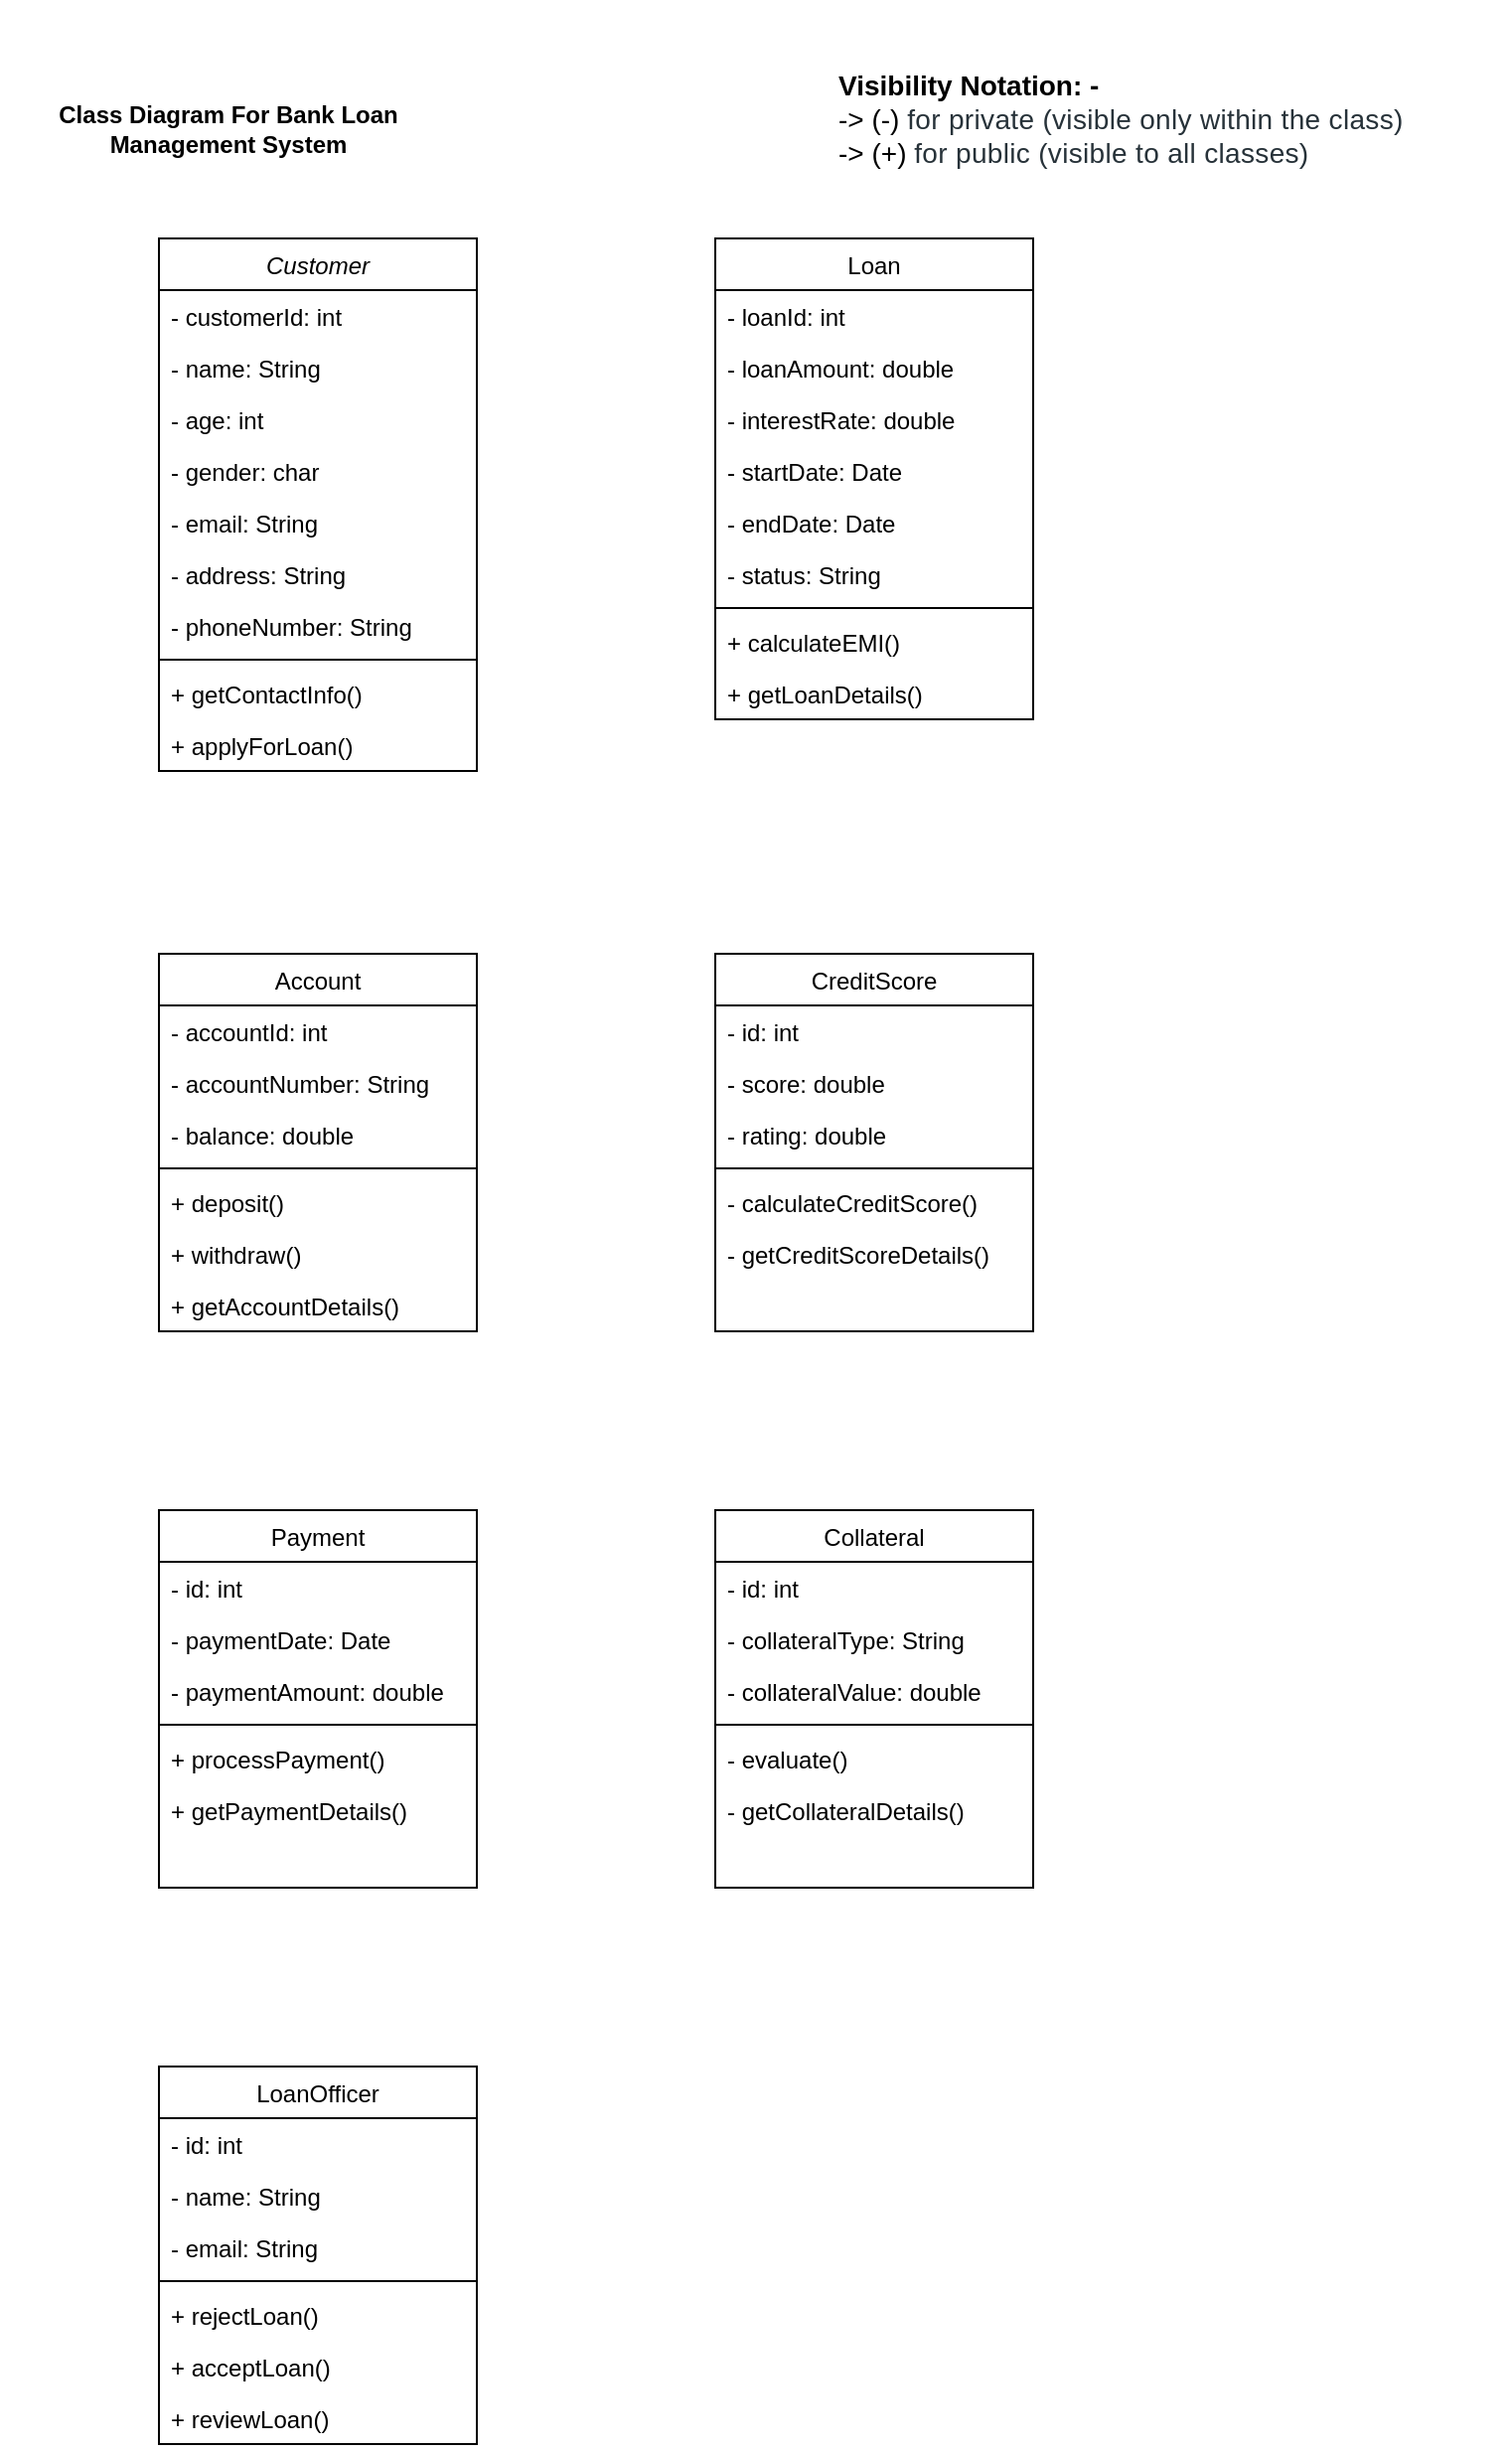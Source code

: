 <mxfile version="28.1.0">
  <diagram id="C5RBs43oDa-KdzZeNtuy" name="Page-1">
    <mxGraphModel dx="786" dy="497" grid="1" gridSize="10" guides="1" tooltips="1" connect="1" arrows="1" fold="1" page="1" pageScale="1" pageWidth="827" pageHeight="1169" math="0" shadow="0">
      <root>
        <mxCell id="WIyWlLk6GJQsqaUBKTNV-0" />
        <mxCell id="WIyWlLk6GJQsqaUBKTNV-1" parent="WIyWlLk6GJQsqaUBKTNV-0" />
        <mxCell id="zkfFHV4jXpPFQw0GAbJ--0" value="Customer" style="swimlane;fontStyle=2;align=center;verticalAlign=top;childLayout=stackLayout;horizontal=1;startSize=26;horizontalStack=0;resizeParent=1;resizeLast=0;collapsible=1;marginBottom=0;rounded=0;shadow=0;strokeWidth=1;" parent="WIyWlLk6GJQsqaUBKTNV-1" vertex="1">
          <mxGeometry x="120" y="120" width="160" height="268" as="geometry">
            <mxRectangle x="230" y="140" width="160" height="26" as="alternateBounds" />
          </mxGeometry>
        </mxCell>
        <mxCell id="zkfFHV4jXpPFQw0GAbJ--1" value="- customerId: int" style="text;align=left;verticalAlign=top;spacingLeft=4;spacingRight=4;overflow=hidden;rotatable=0;points=[[0,0.5],[1,0.5]];portConstraint=eastwest;" parent="zkfFHV4jXpPFQw0GAbJ--0" vertex="1">
          <mxGeometry y="26" width="160" height="26" as="geometry" />
        </mxCell>
        <mxCell id="zkfFHV4jXpPFQw0GAbJ--2" value="- name: String" style="text;align=left;verticalAlign=top;spacingLeft=4;spacingRight=4;overflow=hidden;rotatable=0;points=[[0,0.5],[1,0.5]];portConstraint=eastwest;rounded=0;shadow=0;html=0;" parent="zkfFHV4jXpPFQw0GAbJ--0" vertex="1">
          <mxGeometry y="52" width="160" height="26" as="geometry" />
        </mxCell>
        <mxCell id="zkfFHV4jXpPFQw0GAbJ--3" value="- age: int" style="text;align=left;verticalAlign=top;spacingLeft=4;spacingRight=4;overflow=hidden;rotatable=0;points=[[0,0.5],[1,0.5]];portConstraint=eastwest;rounded=0;shadow=0;html=0;" parent="zkfFHV4jXpPFQw0GAbJ--0" vertex="1">
          <mxGeometry y="78" width="160" height="26" as="geometry" />
        </mxCell>
        <mxCell id="lC6klATsGp7tOS79RIbG-0" value="- gender: char" style="text;align=left;verticalAlign=top;spacingLeft=4;spacingRight=4;overflow=hidden;rotatable=0;points=[[0,0.5],[1,0.5]];portConstraint=eastwest;rounded=0;shadow=0;html=0;" parent="zkfFHV4jXpPFQw0GAbJ--0" vertex="1">
          <mxGeometry y="104" width="160" height="26" as="geometry" />
        </mxCell>
        <mxCell id="lC6klATsGp7tOS79RIbG-1" value="- email: String" style="text;align=left;verticalAlign=top;spacingLeft=4;spacingRight=4;overflow=hidden;rotatable=0;points=[[0,0.5],[1,0.5]];portConstraint=eastwest;rounded=0;shadow=0;html=0;" parent="zkfFHV4jXpPFQw0GAbJ--0" vertex="1">
          <mxGeometry y="130" width="160" height="26" as="geometry" />
        </mxCell>
        <mxCell id="lC6klATsGp7tOS79RIbG-2" value="- address: String" style="text;align=left;verticalAlign=top;spacingLeft=4;spacingRight=4;overflow=hidden;rotatable=0;points=[[0,0.5],[1,0.5]];portConstraint=eastwest;rounded=0;shadow=0;html=0;" parent="zkfFHV4jXpPFQw0GAbJ--0" vertex="1">
          <mxGeometry y="156" width="160" height="26" as="geometry" />
        </mxCell>
        <mxCell id="lC6klATsGp7tOS79RIbG-3" value="- phoneNumber: String" style="text;align=left;verticalAlign=top;spacingLeft=4;spacingRight=4;overflow=hidden;rotatable=0;points=[[0,0.5],[1,0.5]];portConstraint=eastwest;rounded=0;shadow=0;html=0;" parent="zkfFHV4jXpPFQw0GAbJ--0" vertex="1">
          <mxGeometry y="182" width="160" height="26" as="geometry" />
        </mxCell>
        <mxCell id="zkfFHV4jXpPFQw0GAbJ--4" value="" style="line;html=1;strokeWidth=1;align=left;verticalAlign=middle;spacingTop=-1;spacingLeft=3;spacingRight=3;rotatable=0;labelPosition=right;points=[];portConstraint=eastwest;" parent="zkfFHV4jXpPFQw0GAbJ--0" vertex="1">
          <mxGeometry y="208" width="160" height="8" as="geometry" />
        </mxCell>
        <mxCell id="zkfFHV4jXpPFQw0GAbJ--5" value="+ getContactInfo()" style="text;align=left;verticalAlign=top;spacingLeft=4;spacingRight=4;overflow=hidden;rotatable=0;points=[[0,0.5],[1,0.5]];portConstraint=eastwest;" parent="zkfFHV4jXpPFQw0GAbJ--0" vertex="1">
          <mxGeometry y="216" width="160" height="26" as="geometry" />
        </mxCell>
        <mxCell id="lC6klATsGp7tOS79RIbG-4" value="+ applyForLoan()" style="text;align=left;verticalAlign=top;spacingLeft=4;spacingRight=4;overflow=hidden;rotatable=0;points=[[0,0.5],[1,0.5]];portConstraint=eastwest;" parent="zkfFHV4jXpPFQw0GAbJ--0" vertex="1">
          <mxGeometry y="242" width="160" height="26" as="geometry" />
        </mxCell>
        <mxCell id="zkfFHV4jXpPFQw0GAbJ--17" value="Loan" style="swimlane;fontStyle=0;align=center;verticalAlign=top;childLayout=stackLayout;horizontal=1;startSize=26;horizontalStack=0;resizeParent=1;resizeLast=0;collapsible=1;marginBottom=0;rounded=0;shadow=0;strokeWidth=1;" parent="WIyWlLk6GJQsqaUBKTNV-1" vertex="1">
          <mxGeometry x="400" y="120" width="160" height="242" as="geometry">
            <mxRectangle x="550" y="140" width="160" height="26" as="alternateBounds" />
          </mxGeometry>
        </mxCell>
        <mxCell id="zkfFHV4jXpPFQw0GAbJ--18" value="- loanId: int" style="text;align=left;verticalAlign=top;spacingLeft=4;spacingRight=4;overflow=hidden;rotatable=0;points=[[0,0.5],[1,0.5]];portConstraint=eastwest;" parent="zkfFHV4jXpPFQw0GAbJ--17" vertex="1">
          <mxGeometry y="26" width="160" height="26" as="geometry" />
        </mxCell>
        <mxCell id="zkfFHV4jXpPFQw0GAbJ--19" value="- loanAmount: double" style="text;align=left;verticalAlign=top;spacingLeft=4;spacingRight=4;overflow=hidden;rotatable=0;points=[[0,0.5],[1,0.5]];portConstraint=eastwest;rounded=0;shadow=0;html=0;" parent="zkfFHV4jXpPFQw0GAbJ--17" vertex="1">
          <mxGeometry y="52" width="160" height="26" as="geometry" />
        </mxCell>
        <mxCell id="zkfFHV4jXpPFQw0GAbJ--20" value="- interestRate: double" style="text;align=left;verticalAlign=top;spacingLeft=4;spacingRight=4;overflow=hidden;rotatable=0;points=[[0,0.5],[1,0.5]];portConstraint=eastwest;rounded=0;shadow=0;html=0;" parent="zkfFHV4jXpPFQw0GAbJ--17" vertex="1">
          <mxGeometry y="78" width="160" height="26" as="geometry" />
        </mxCell>
        <mxCell id="zkfFHV4jXpPFQw0GAbJ--21" value="- startDate: Date" style="text;align=left;verticalAlign=top;spacingLeft=4;spacingRight=4;overflow=hidden;rotatable=0;points=[[0,0.5],[1,0.5]];portConstraint=eastwest;rounded=0;shadow=0;html=0;" parent="zkfFHV4jXpPFQw0GAbJ--17" vertex="1">
          <mxGeometry y="104" width="160" height="26" as="geometry" />
        </mxCell>
        <mxCell id="zkfFHV4jXpPFQw0GAbJ--22" value="- endDate: Date" style="text;align=left;verticalAlign=top;spacingLeft=4;spacingRight=4;overflow=hidden;rotatable=0;points=[[0,0.5],[1,0.5]];portConstraint=eastwest;rounded=0;shadow=0;html=0;" parent="zkfFHV4jXpPFQw0GAbJ--17" vertex="1">
          <mxGeometry y="130" width="160" height="26" as="geometry" />
        </mxCell>
        <mxCell id="Tg7SRK4HbsdhrWNBGebU-8" value="- status: String" style="text;align=left;verticalAlign=top;spacingLeft=4;spacingRight=4;overflow=hidden;rotatable=0;points=[[0,0.5],[1,0.5]];portConstraint=eastwest;rounded=0;shadow=0;html=0;" parent="zkfFHV4jXpPFQw0GAbJ--17" vertex="1">
          <mxGeometry y="156" width="160" height="26" as="geometry" />
        </mxCell>
        <mxCell id="zkfFHV4jXpPFQw0GAbJ--23" value="" style="line;html=1;strokeWidth=1;align=left;verticalAlign=middle;spacingTop=-1;spacingLeft=3;spacingRight=3;rotatable=0;labelPosition=right;points=[];portConstraint=eastwest;" parent="zkfFHV4jXpPFQw0GAbJ--17" vertex="1">
          <mxGeometry y="182" width="160" height="8" as="geometry" />
        </mxCell>
        <mxCell id="zkfFHV4jXpPFQw0GAbJ--24" value="+ calculateEMI()" style="text;align=left;verticalAlign=top;spacingLeft=4;spacingRight=4;overflow=hidden;rotatable=0;points=[[0,0.5],[1,0.5]];portConstraint=eastwest;" parent="zkfFHV4jXpPFQw0GAbJ--17" vertex="1">
          <mxGeometry y="190" width="160" height="26" as="geometry" />
        </mxCell>
        <mxCell id="zkfFHV4jXpPFQw0GAbJ--25" value="+ getLoanDetails()" style="text;align=left;verticalAlign=top;spacingLeft=4;spacingRight=4;overflow=hidden;rotatable=0;points=[[0,0.5],[1,0.5]];portConstraint=eastwest;" parent="zkfFHV4jXpPFQw0GAbJ--17" vertex="1">
          <mxGeometry y="216" width="160" height="26" as="geometry" />
        </mxCell>
        <mxCell id="Tg7SRK4HbsdhrWNBGebU-0" value="Account" style="swimlane;fontStyle=0;align=center;verticalAlign=top;childLayout=stackLayout;horizontal=1;startSize=26;horizontalStack=0;resizeParent=1;resizeLast=0;collapsible=1;marginBottom=0;rounded=0;shadow=0;strokeWidth=1;" parent="WIyWlLk6GJQsqaUBKTNV-1" vertex="1">
          <mxGeometry x="120" y="480" width="160" height="190" as="geometry">
            <mxRectangle x="130" y="380" width="160" height="26" as="alternateBounds" />
          </mxGeometry>
        </mxCell>
        <mxCell id="Tg7SRK4HbsdhrWNBGebU-1" value="- accountId: int" style="text;align=left;verticalAlign=top;spacingLeft=4;spacingRight=4;overflow=hidden;rotatable=0;points=[[0,0.5],[1,0.5]];portConstraint=eastwest;" parent="Tg7SRK4HbsdhrWNBGebU-0" vertex="1">
          <mxGeometry y="26" width="160" height="26" as="geometry" />
        </mxCell>
        <mxCell id="Tg7SRK4HbsdhrWNBGebU-2" value="- accountNumber: String" style="text;align=left;verticalAlign=top;spacingLeft=4;spacingRight=4;overflow=hidden;rotatable=0;points=[[0,0.5],[1,0.5]];portConstraint=eastwest;rounded=0;shadow=0;html=0;" parent="Tg7SRK4HbsdhrWNBGebU-0" vertex="1">
          <mxGeometry y="52" width="160" height="26" as="geometry" />
        </mxCell>
        <mxCell id="Tg7SRK4HbsdhrWNBGebU-3" value="- balance: double" style="text;align=left;verticalAlign=top;spacingLeft=4;spacingRight=4;overflow=hidden;rotatable=0;points=[[0,0.5],[1,0.5]];portConstraint=eastwest;rounded=0;shadow=0;html=0;" parent="Tg7SRK4HbsdhrWNBGebU-0" vertex="1">
          <mxGeometry y="78" width="160" height="26" as="geometry" />
        </mxCell>
        <mxCell id="Tg7SRK4HbsdhrWNBGebU-4" value="" style="line;html=1;strokeWidth=1;align=left;verticalAlign=middle;spacingTop=-1;spacingLeft=3;spacingRight=3;rotatable=0;labelPosition=right;points=[];portConstraint=eastwest;" parent="Tg7SRK4HbsdhrWNBGebU-0" vertex="1">
          <mxGeometry y="104" width="160" height="8" as="geometry" />
        </mxCell>
        <mxCell id="Tg7SRK4HbsdhrWNBGebU-5" value="+ deposit()" style="text;align=left;verticalAlign=top;spacingLeft=4;spacingRight=4;overflow=hidden;rotatable=0;points=[[0,0.5],[1,0.5]];portConstraint=eastwest;" parent="Tg7SRK4HbsdhrWNBGebU-0" vertex="1">
          <mxGeometry y="112" width="160" height="26" as="geometry" />
        </mxCell>
        <mxCell id="Tg7SRK4HbsdhrWNBGebU-6" value="+ withdraw()" style="text;align=left;verticalAlign=top;spacingLeft=4;spacingRight=4;overflow=hidden;rotatable=0;points=[[0,0.5],[1,0.5]];portConstraint=eastwest;" parent="Tg7SRK4HbsdhrWNBGebU-0" vertex="1">
          <mxGeometry y="138" width="160" height="26" as="geometry" />
        </mxCell>
        <mxCell id="Tg7SRK4HbsdhrWNBGebU-7" value="+ getAccountDetails()" style="text;align=left;verticalAlign=top;spacingLeft=4;spacingRight=4;overflow=hidden;rotatable=0;points=[[0,0.5],[1,0.5]];portConstraint=eastwest;" parent="Tg7SRK4HbsdhrWNBGebU-0" vertex="1">
          <mxGeometry y="164" width="160" height="26" as="geometry" />
        </mxCell>
        <mxCell id="Tg7SRK4HbsdhrWNBGebU-14" value="CreditScore" style="swimlane;fontStyle=0;align=center;verticalAlign=top;childLayout=stackLayout;horizontal=1;startSize=26;horizontalStack=0;resizeParent=1;resizeLast=0;collapsible=1;marginBottom=0;rounded=0;shadow=0;strokeWidth=1;" parent="WIyWlLk6GJQsqaUBKTNV-1" vertex="1">
          <mxGeometry x="400" y="480" width="160" height="190" as="geometry">
            <mxRectangle x="130" y="380" width="160" height="26" as="alternateBounds" />
          </mxGeometry>
        </mxCell>
        <mxCell id="Tg7SRK4HbsdhrWNBGebU-15" value="- id: int" style="text;align=left;verticalAlign=top;spacingLeft=4;spacingRight=4;overflow=hidden;rotatable=0;points=[[0,0.5],[1,0.5]];portConstraint=eastwest;" parent="Tg7SRK4HbsdhrWNBGebU-14" vertex="1">
          <mxGeometry y="26" width="160" height="26" as="geometry" />
        </mxCell>
        <mxCell id="Tg7SRK4HbsdhrWNBGebU-16" value="- score: double" style="text;align=left;verticalAlign=top;spacingLeft=4;spacingRight=4;overflow=hidden;rotatable=0;points=[[0,0.5],[1,0.5]];portConstraint=eastwest;rounded=0;shadow=0;html=0;" parent="Tg7SRK4HbsdhrWNBGebU-14" vertex="1">
          <mxGeometry y="52" width="160" height="26" as="geometry" />
        </mxCell>
        <mxCell id="Tg7SRK4HbsdhrWNBGebU-17" value="- rating: double" style="text;align=left;verticalAlign=top;spacingLeft=4;spacingRight=4;overflow=hidden;rotatable=0;points=[[0,0.5],[1,0.5]];portConstraint=eastwest;rounded=0;shadow=0;html=0;" parent="Tg7SRK4HbsdhrWNBGebU-14" vertex="1">
          <mxGeometry y="78" width="160" height="26" as="geometry" />
        </mxCell>
        <mxCell id="Tg7SRK4HbsdhrWNBGebU-18" value="" style="line;html=1;strokeWidth=1;align=left;verticalAlign=middle;spacingTop=-1;spacingLeft=3;spacingRight=3;rotatable=0;labelPosition=right;points=[];portConstraint=eastwest;" parent="Tg7SRK4HbsdhrWNBGebU-14" vertex="1">
          <mxGeometry y="104" width="160" height="8" as="geometry" />
        </mxCell>
        <mxCell id="Tg7SRK4HbsdhrWNBGebU-19" value="- calculateCreditScore()" style="text;align=left;verticalAlign=top;spacingLeft=4;spacingRight=4;overflow=hidden;rotatable=0;points=[[0,0.5],[1,0.5]];portConstraint=eastwest;" parent="Tg7SRK4HbsdhrWNBGebU-14" vertex="1">
          <mxGeometry y="112" width="160" height="26" as="geometry" />
        </mxCell>
        <mxCell id="Tg7SRK4HbsdhrWNBGebU-20" value="- getCreditScoreDetails()" style="text;align=left;verticalAlign=top;spacingLeft=4;spacingRight=4;overflow=hidden;rotatable=0;points=[[0,0.5],[1,0.5]];portConstraint=eastwest;" parent="Tg7SRK4HbsdhrWNBGebU-14" vertex="1">
          <mxGeometry y="138" width="160" height="26" as="geometry" />
        </mxCell>
        <mxCell id="Tg7SRK4HbsdhrWNBGebU-22" value="Payment" style="swimlane;fontStyle=0;align=center;verticalAlign=top;childLayout=stackLayout;horizontal=1;startSize=26;horizontalStack=0;resizeParent=1;resizeLast=0;collapsible=1;marginBottom=0;rounded=0;shadow=0;strokeWidth=1;" parent="WIyWlLk6GJQsqaUBKTNV-1" vertex="1">
          <mxGeometry x="120" y="760" width="160" height="190" as="geometry">
            <mxRectangle x="130" y="380" width="160" height="26" as="alternateBounds" />
          </mxGeometry>
        </mxCell>
        <mxCell id="Tg7SRK4HbsdhrWNBGebU-23" value="- id: int" style="text;align=left;verticalAlign=top;spacingLeft=4;spacingRight=4;overflow=hidden;rotatable=0;points=[[0,0.5],[1,0.5]];portConstraint=eastwest;" parent="Tg7SRK4HbsdhrWNBGebU-22" vertex="1">
          <mxGeometry y="26" width="160" height="26" as="geometry" />
        </mxCell>
        <mxCell id="Tg7SRK4HbsdhrWNBGebU-24" value="- paymentDate: Date" style="text;align=left;verticalAlign=top;spacingLeft=4;spacingRight=4;overflow=hidden;rotatable=0;points=[[0,0.5],[1,0.5]];portConstraint=eastwest;rounded=0;shadow=0;html=0;" parent="Tg7SRK4HbsdhrWNBGebU-22" vertex="1">
          <mxGeometry y="52" width="160" height="26" as="geometry" />
        </mxCell>
        <mxCell id="Tg7SRK4HbsdhrWNBGebU-25" value="- paymentAmount: double" style="text;align=left;verticalAlign=top;spacingLeft=4;spacingRight=4;overflow=hidden;rotatable=0;points=[[0,0.5],[1,0.5]];portConstraint=eastwest;rounded=0;shadow=0;html=0;" parent="Tg7SRK4HbsdhrWNBGebU-22" vertex="1">
          <mxGeometry y="78" width="160" height="26" as="geometry" />
        </mxCell>
        <mxCell id="Tg7SRK4HbsdhrWNBGebU-26" value="" style="line;html=1;strokeWidth=1;align=left;verticalAlign=middle;spacingTop=-1;spacingLeft=3;spacingRight=3;rotatable=0;labelPosition=right;points=[];portConstraint=eastwest;" parent="Tg7SRK4HbsdhrWNBGebU-22" vertex="1">
          <mxGeometry y="104" width="160" height="8" as="geometry" />
        </mxCell>
        <mxCell id="Tg7SRK4HbsdhrWNBGebU-27" value="+ processPayment()" style="text;align=left;verticalAlign=top;spacingLeft=4;spacingRight=4;overflow=hidden;rotatable=0;points=[[0,0.5],[1,0.5]];portConstraint=eastwest;" parent="Tg7SRK4HbsdhrWNBGebU-22" vertex="1">
          <mxGeometry y="112" width="160" height="26" as="geometry" />
        </mxCell>
        <mxCell id="Tg7SRK4HbsdhrWNBGebU-28" value="+ getPaymentDetails()" style="text;align=left;verticalAlign=top;spacingLeft=4;spacingRight=4;overflow=hidden;rotatable=0;points=[[0,0.5],[1,0.5]];portConstraint=eastwest;" parent="Tg7SRK4HbsdhrWNBGebU-22" vertex="1">
          <mxGeometry y="138" width="160" height="26" as="geometry" />
        </mxCell>
        <mxCell id="Tg7SRK4HbsdhrWNBGebU-30" value="Collateral" style="swimlane;fontStyle=0;align=center;verticalAlign=top;childLayout=stackLayout;horizontal=1;startSize=26;horizontalStack=0;resizeParent=1;resizeLast=0;collapsible=1;marginBottom=0;rounded=0;shadow=0;strokeWidth=1;" parent="WIyWlLk6GJQsqaUBKTNV-1" vertex="1">
          <mxGeometry x="400" y="760" width="160" height="190" as="geometry">
            <mxRectangle x="130" y="380" width="160" height="26" as="alternateBounds" />
          </mxGeometry>
        </mxCell>
        <mxCell id="Tg7SRK4HbsdhrWNBGebU-31" value="- id: int" style="text;align=left;verticalAlign=top;spacingLeft=4;spacingRight=4;overflow=hidden;rotatable=0;points=[[0,0.5],[1,0.5]];portConstraint=eastwest;" parent="Tg7SRK4HbsdhrWNBGebU-30" vertex="1">
          <mxGeometry y="26" width="160" height="26" as="geometry" />
        </mxCell>
        <mxCell id="Tg7SRK4HbsdhrWNBGebU-32" value="- collateralType: String" style="text;align=left;verticalAlign=top;spacingLeft=4;spacingRight=4;overflow=hidden;rotatable=0;points=[[0,0.5],[1,0.5]];portConstraint=eastwest;rounded=0;shadow=0;html=0;" parent="Tg7SRK4HbsdhrWNBGebU-30" vertex="1">
          <mxGeometry y="52" width="160" height="26" as="geometry" />
        </mxCell>
        <mxCell id="Tg7SRK4HbsdhrWNBGebU-33" value="- collateralValue: double" style="text;align=left;verticalAlign=top;spacingLeft=4;spacingRight=4;overflow=hidden;rotatable=0;points=[[0,0.5],[1,0.5]];portConstraint=eastwest;rounded=0;shadow=0;html=0;" parent="Tg7SRK4HbsdhrWNBGebU-30" vertex="1">
          <mxGeometry y="78" width="160" height="26" as="geometry" />
        </mxCell>
        <mxCell id="Tg7SRK4HbsdhrWNBGebU-34" value="" style="line;html=1;strokeWidth=1;align=left;verticalAlign=middle;spacingTop=-1;spacingLeft=3;spacingRight=3;rotatable=0;labelPosition=right;points=[];portConstraint=eastwest;" parent="Tg7SRK4HbsdhrWNBGebU-30" vertex="1">
          <mxGeometry y="104" width="160" height="8" as="geometry" />
        </mxCell>
        <mxCell id="Tg7SRK4HbsdhrWNBGebU-35" value="- evaluate()" style="text;align=left;verticalAlign=top;spacingLeft=4;spacingRight=4;overflow=hidden;rotatable=0;points=[[0,0.5],[1,0.5]];portConstraint=eastwest;" parent="Tg7SRK4HbsdhrWNBGebU-30" vertex="1">
          <mxGeometry y="112" width="160" height="26" as="geometry" />
        </mxCell>
        <mxCell id="Tg7SRK4HbsdhrWNBGebU-36" value="- getCollateralDetails()" style="text;align=left;verticalAlign=top;spacingLeft=4;spacingRight=4;overflow=hidden;rotatable=0;points=[[0,0.5],[1,0.5]];portConstraint=eastwest;" parent="Tg7SRK4HbsdhrWNBGebU-30" vertex="1">
          <mxGeometry y="138" width="160" height="26" as="geometry" />
        </mxCell>
        <mxCell id="Tg7SRK4HbsdhrWNBGebU-37" value="LoanOfficer" style="swimlane;fontStyle=0;align=center;verticalAlign=top;childLayout=stackLayout;horizontal=1;startSize=26;horizontalStack=0;resizeParent=1;resizeLast=0;collapsible=1;marginBottom=0;rounded=0;shadow=0;strokeWidth=1;" parent="WIyWlLk6GJQsqaUBKTNV-1" vertex="1">
          <mxGeometry x="120" y="1040" width="160" height="190" as="geometry">
            <mxRectangle x="130" y="380" width="160" height="26" as="alternateBounds" />
          </mxGeometry>
        </mxCell>
        <mxCell id="Tg7SRK4HbsdhrWNBGebU-38" value="- id: int" style="text;align=left;verticalAlign=top;spacingLeft=4;spacingRight=4;overflow=hidden;rotatable=0;points=[[0,0.5],[1,0.5]];portConstraint=eastwest;" parent="Tg7SRK4HbsdhrWNBGebU-37" vertex="1">
          <mxGeometry y="26" width="160" height="26" as="geometry" />
        </mxCell>
        <mxCell id="Tg7SRK4HbsdhrWNBGebU-39" value="- name: String" style="text;align=left;verticalAlign=top;spacingLeft=4;spacingRight=4;overflow=hidden;rotatable=0;points=[[0,0.5],[1,0.5]];portConstraint=eastwest;rounded=0;shadow=0;html=0;" parent="Tg7SRK4HbsdhrWNBGebU-37" vertex="1">
          <mxGeometry y="52" width="160" height="26" as="geometry" />
        </mxCell>
        <mxCell id="Tg7SRK4HbsdhrWNBGebU-40" value="- email: String" style="text;align=left;verticalAlign=top;spacingLeft=4;spacingRight=4;overflow=hidden;rotatable=0;points=[[0,0.5],[1,0.5]];portConstraint=eastwest;rounded=0;shadow=0;html=0;" parent="Tg7SRK4HbsdhrWNBGebU-37" vertex="1">
          <mxGeometry y="78" width="160" height="26" as="geometry" />
        </mxCell>
        <mxCell id="Tg7SRK4HbsdhrWNBGebU-41" value="" style="line;html=1;strokeWidth=1;align=left;verticalAlign=middle;spacingTop=-1;spacingLeft=3;spacingRight=3;rotatable=0;labelPosition=right;points=[];portConstraint=eastwest;" parent="Tg7SRK4HbsdhrWNBGebU-37" vertex="1">
          <mxGeometry y="104" width="160" height="8" as="geometry" />
        </mxCell>
        <mxCell id="Tg7SRK4HbsdhrWNBGebU-42" value="+ rejectLoan()" style="text;align=left;verticalAlign=top;spacingLeft=4;spacingRight=4;overflow=hidden;rotatable=0;points=[[0,0.5],[1,0.5]];portConstraint=eastwest;" parent="Tg7SRK4HbsdhrWNBGebU-37" vertex="1">
          <mxGeometry y="112" width="160" height="26" as="geometry" />
        </mxCell>
        <mxCell id="Tg7SRK4HbsdhrWNBGebU-43" value="+ acceptLoan()" style="text;align=left;verticalAlign=top;spacingLeft=4;spacingRight=4;overflow=hidden;rotatable=0;points=[[0,0.5],[1,0.5]];portConstraint=eastwest;" parent="Tg7SRK4HbsdhrWNBGebU-37" vertex="1">
          <mxGeometry y="138" width="160" height="26" as="geometry" />
        </mxCell>
        <mxCell id="Tg7SRK4HbsdhrWNBGebU-44" value="+ reviewLoan()" style="text;align=left;verticalAlign=top;spacingLeft=4;spacingRight=4;overflow=hidden;rotatable=0;points=[[0,0.5],[1,0.5]];portConstraint=eastwest;" parent="Tg7SRK4HbsdhrWNBGebU-37" vertex="1">
          <mxGeometry y="164" width="160" height="26" as="geometry" />
        </mxCell>
        <mxCell id="-XYoQzHorTbgYewK_Oj--0" value="&lt;b&gt;Class Diagram For Bank Loan Management System&lt;/b&gt;" style="text;html=1;align=center;verticalAlign=middle;whiteSpace=wrap;rounded=0;" vertex="1" parent="WIyWlLk6GJQsqaUBKTNV-1">
          <mxGeometry x="40" y="30" width="230" height="70" as="geometry" />
        </mxCell>
        <mxCell id="-XYoQzHorTbgYewK_Oj--1" value="&lt;div style=&quot;&quot;&gt;&lt;font style=&quot;font-size: 14px;&quot;&gt;&lt;b style=&quot;&quot;&gt;Visibility Notation: -&lt;/b&gt;&lt;/font&gt;&lt;/div&gt;&lt;font style=&quot;font-size: 14px;&quot;&gt;&lt;font style=&quot;&quot;&gt;&lt;div style=&quot;&quot;&gt;&lt;span style=&quot;background-color: transparent; color: light-dark(rgb(0, 0, 0), rgb(255, 255, 255));&quot;&gt;-&amp;gt; (-)&amp;nbsp;&lt;/span&gt;&lt;span style=&quot;color: rgb(39, 50, 57); font-family: Nunito, sans-serif; letter-spacing: 0.162px; background-color: rgb(255, 255, 255);&quot;&gt;for private (visible only within the class)&lt;/span&gt;&lt;/div&gt;&lt;/font&gt;&lt;font style=&quot;&quot;&gt;&lt;div style=&quot;&quot;&gt;&lt;font style=&quot;background-color: transparent; color: light-dark(rgb(0, 0, 0), rgb(255, 255, 255));&quot;&gt;-&amp;gt; (+)&amp;nbsp;&lt;/font&gt;&lt;span style=&quot;color: rgb(39, 50, 57); font-family: Nunito, sans-serif; letter-spacing: 0.162px; background-color: rgb(255, 255, 255);&quot;&gt;for public (visible to all classes)&lt;/span&gt;&lt;/div&gt;&lt;/font&gt;&lt;/font&gt;" style="text;html=1;align=left;verticalAlign=middle;whiteSpace=wrap;rounded=0;" vertex="1" parent="WIyWlLk6GJQsqaUBKTNV-1">
          <mxGeometry x="460" width="340" height="120" as="geometry" />
        </mxCell>
      </root>
    </mxGraphModel>
  </diagram>
</mxfile>
